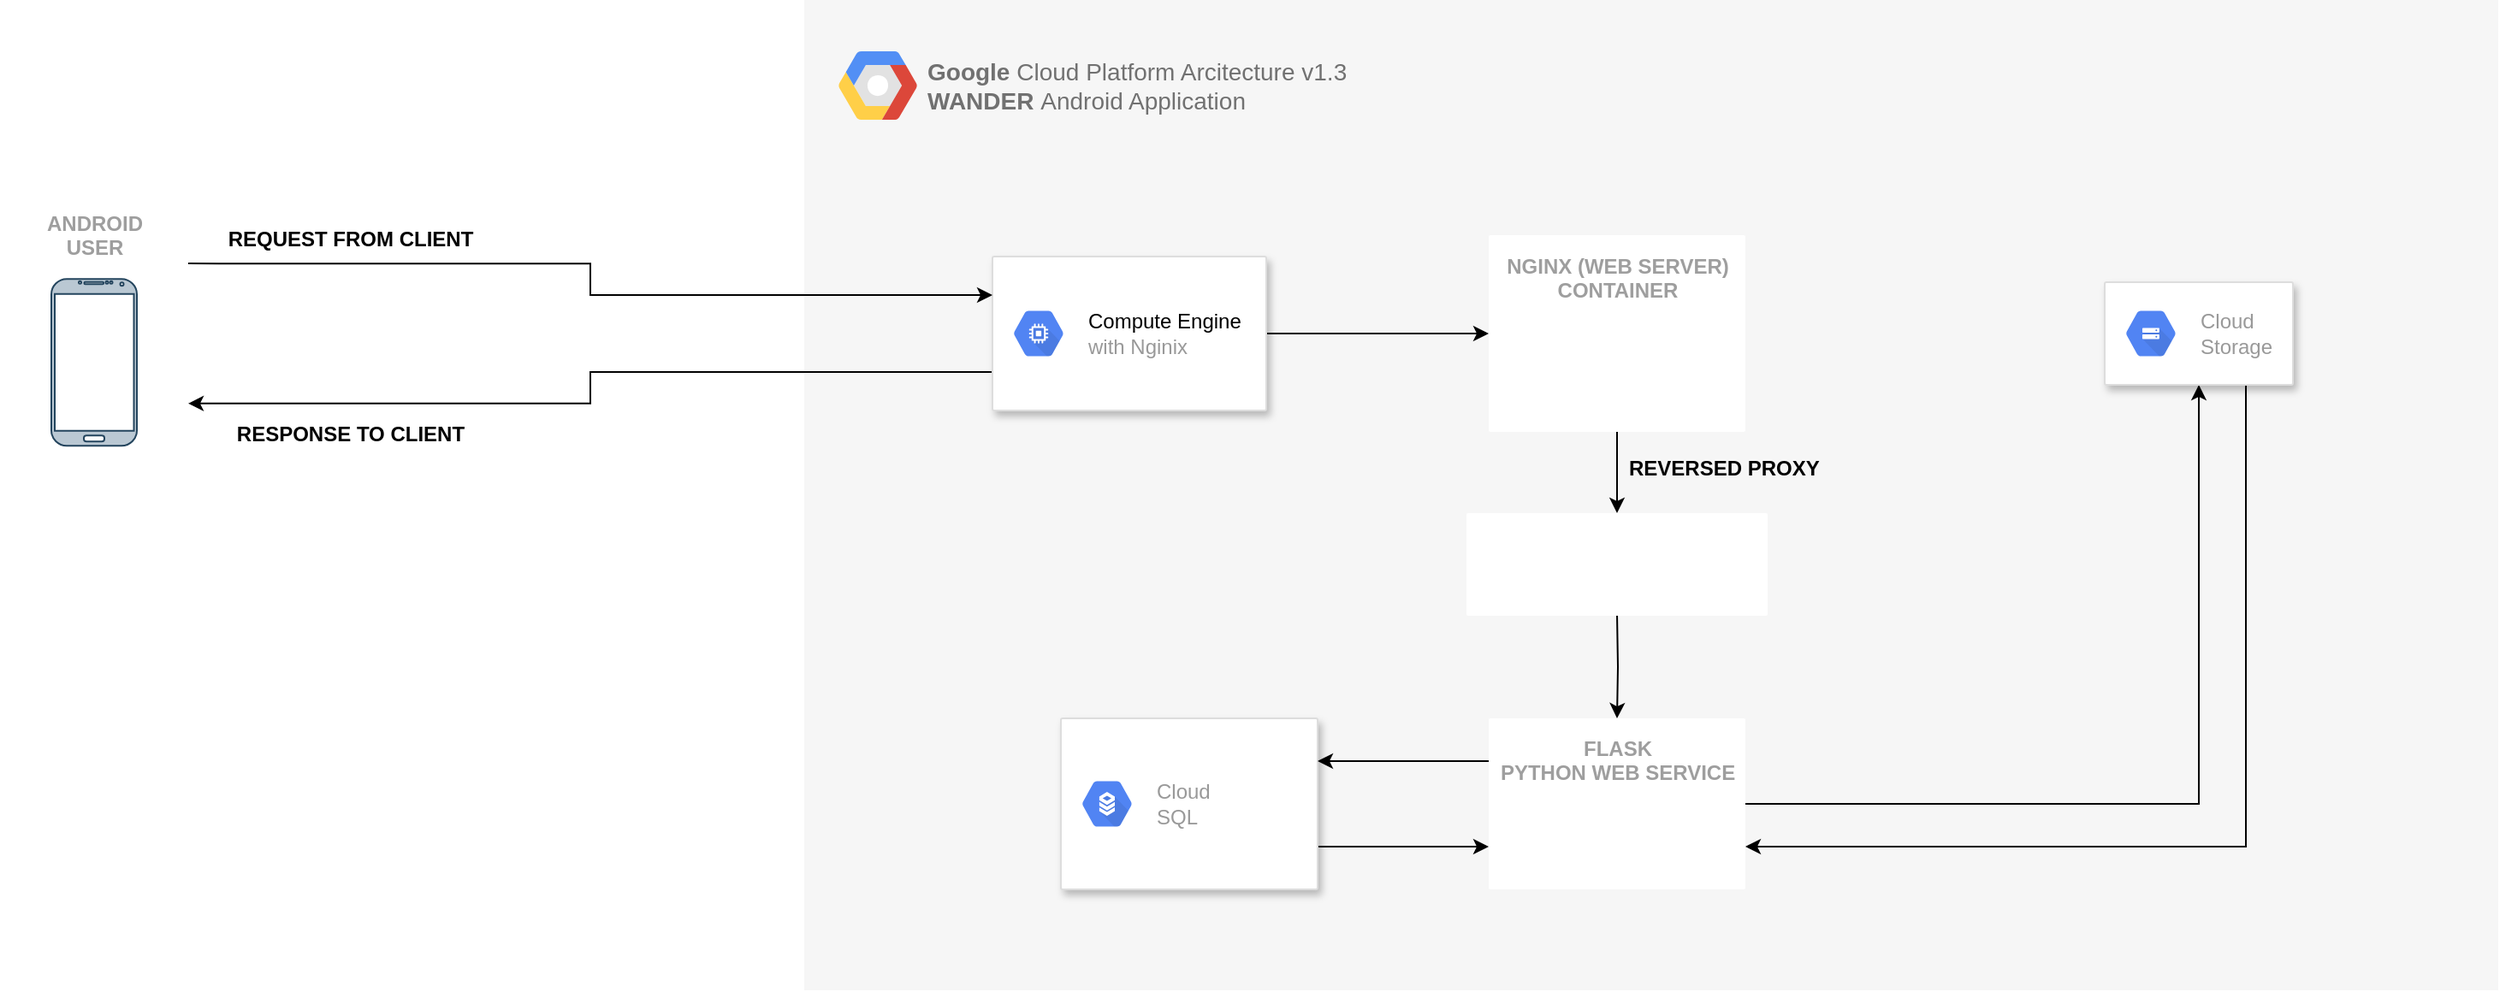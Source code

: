 <mxfile version="14.7.6" type="device"><diagram id="X4HXyc9LqBBzFezS3B1S" name="WANDER"><mxGraphModel dx="2333" dy="840" grid="1" gridSize="10" guides="1" tooltips="1" connect="1" arrows="1" fold="1" page="1" pageScale="1" pageWidth="850" pageHeight="1100" math="0" shadow="0"><root><mxCell id="0"/><mxCell id="1" parent="0"/><mxCell id="div7NzY2ALPQufXUs1AC-2" value="" style="fillColor=#F6F6F6;strokeColor=none;shadow=0;gradientColor=none;fontSize=14;align=left;spacing=10;fontColor=#717171;9E9E9E;verticalAlign=top;spacingTop=-4;fontStyle=0;spacingLeft=40;html=1;container=0;" parent="1" vertex="1"><mxGeometry x="80" y="20" width="990" height="579" as="geometry"/></mxCell><mxCell id="div7NzY2ALPQufXUs1AC-42" value="&lt;b&gt;REQUEST FROM CLIENT&lt;/b&gt;" style="text;html=1;strokeColor=none;fillColor=none;align=center;verticalAlign=middle;whiteSpace=wrap;rounded=0;" parent="1" vertex="1"><mxGeometry x="-260" y="150" width="150" height="20" as="geometry"/></mxCell><mxCell id="div7NzY2ALPQufXUs1AC-43" value="&lt;b&gt;RESPONSE TO CLIENT&lt;/b&gt;" style="text;html=1;strokeColor=none;fillColor=none;align=center;verticalAlign=middle;whiteSpace=wrap;rounded=0;" parent="1" vertex="1"><mxGeometry x="-260" y="264" width="150" height="20" as="geometry"/></mxCell><mxCell id="div7NzY2ALPQufXUs1AC-8" value="" style="group" parent="1" vertex="1" connectable="0"><mxGeometry x="-390" y="133.12" width="110" height="163.75" as="geometry"/></mxCell><mxCell id="div7NzY2ALPQufXUs1AC-9" value="&lt;b&gt;ANDROID&lt;br&gt;USER&lt;/b&gt;" style="points=[[0,0,0],[0.25,0,0],[0.5,0,0],[0.75,0,0],[1,0,0],[1,0.25,0],[1,0.5,0],[1,0.75,0],[1,1,0],[0.75,1,0],[0.5,1,0],[0.25,1,0],[0,1,0],[0,0.75,0],[0,0.5,0],[0,0.25,0]];rounded=1;absoluteArcSize=1;arcSize=2;html=1;strokeColor=none;gradientColor=none;shadow=0;dashed=0;fontSize=12;fontColor=#9E9E9E;align=center;verticalAlign=top;spacing=10;spacingTop=-4;" parent="div7NzY2ALPQufXUs1AC-8" vertex="1"><mxGeometry width="110" height="163.75" as="geometry"/></mxCell><mxCell id="div7NzY2ALPQufXUs1AC-10" value="" style="verticalLabelPosition=bottom;verticalAlign=top;html=1;shadow=0;dashed=0;strokeWidth=1;shape=mxgraph.android.phone2;strokeColor=#23445d;fillColor=#bac8d3;" parent="div7NzY2ALPQufXUs1AC-8" vertex="1"><mxGeometry x="30" y="50" width="50" height="97.5" as="geometry"/></mxCell><mxCell id="div7NzY2ALPQufXUs1AC-41" style="edgeStyle=orthogonalEdgeStyle;rounded=0;orthogonalLoop=1;jettySize=auto;html=1;exitX=0;exitY=0.75;exitDx=0;exitDy=0;entryX=1;entryY=0.75;entryDx=0;entryDy=0;entryPerimeter=0;" parent="1" source="div7NzY2ALPQufXUs1AC-31" target="div7NzY2ALPQufXUs1AC-9" edge="1"><mxGeometry x="100" y="20" as="geometry"/></mxCell><mxCell id="Yi5gXrFxcDznGQ_siURT-1" style="edgeStyle=orthogonalEdgeStyle;rounded=0;orthogonalLoop=1;jettySize=auto;html=1;" edge="1" parent="1" source="div7NzY2ALPQufXUs1AC-31" target="div7NzY2ALPQufXUs1AC-62"><mxGeometry relative="1" as="geometry"/></mxCell><mxCell id="div7NzY2ALPQufXUs1AC-31" value="" style="strokeColor=#dddddd;shadow=1;strokeWidth=1;rounded=1;absoluteArcSize=1;arcSize=2;" parent="1" vertex="1"><mxGeometry x="190" y="170" width="160" height="90" as="geometry"/></mxCell><mxCell id="div7NzY2ALPQufXUs1AC-32" value="&lt;font color=&quot;#000000&quot;&gt;Compute Engine&lt;/font&gt;&lt;br&gt;with Nginix" style="dashed=0;connectable=0;html=1;fillColor=#5184F3;strokeColor=none;shape=mxgraph.gcp2.hexIcon;prIcon=compute_engine;part=1;labelPosition=right;verticalLabelPosition=middle;align=left;verticalAlign=middle;spacingLeft=5;fontColor=#999999;fontSize=12;" parent="div7NzY2ALPQufXUs1AC-31" vertex="1"><mxGeometry y="0.5" width="44" height="39" relative="1" as="geometry"><mxPoint x="5" y="-19.5" as="offset"/></mxGeometry></mxCell><mxCell id="div7NzY2ALPQufXUs1AC-40" style="edgeStyle=orthogonalEdgeStyle;rounded=0;orthogonalLoop=1;jettySize=auto;html=1;exitX=1;exitY=0.25;exitDx=0;exitDy=0;exitPerimeter=0;entryX=0;entryY=0.25;entryDx=0;entryDy=0;" parent="1" source="div7NzY2ALPQufXUs1AC-9" target="div7NzY2ALPQufXUs1AC-31" edge="1"><mxGeometry x="100" y="20" as="geometry"/></mxCell><mxCell id="div7NzY2ALPQufXUs1AC-60" value="" style="group" parent="1" vertex="1" connectable="0"><mxGeometry x="480" y="440" width="150" height="100" as="geometry"/></mxCell><mxCell id="div7NzY2ALPQufXUs1AC-58" value="&lt;b&gt;FLASK&lt;br&gt;PYTHON WEB SERVICE&lt;/b&gt;" style="points=[[0,0,0],[0.25,0,0],[0.5,0,0],[0.75,0,0],[1,0,0],[1,0.25,0],[1,0.5,0],[1,0.75,0],[1,1,0],[0.75,1,0],[0.5,1,0],[0.25,1,0],[0,1,0],[0,0.75,0],[0,0.5,0],[0,0.25,0]];rounded=1;absoluteArcSize=1;arcSize=2;html=1;strokeColor=none;gradientColor=none;shadow=0;dashed=0;fontSize=12;fontColor=#9E9E9E;align=center;verticalAlign=top;spacing=10;spacingTop=-4;" parent="div7NzY2ALPQufXUs1AC-60" vertex="1"><mxGeometry width="150" height="100" as="geometry"/></mxCell><mxCell id="div7NzY2ALPQufXUs1AC-45" value="" style="shape=image;html=1;verticalAlign=top;verticalLabelPosition=bottom;labelBackgroundColor=#ffffff;imageAspect=0;aspect=fixed;image=https://cdn4.iconfinder.com/data/icons/logos-brands-5/24/flask-128.png" parent="div7NzY2ALPQufXUs1AC-60" vertex="1"><mxGeometry x="51.375" y="43" width="47.25" height="47.25" as="geometry"/></mxCell><mxCell id="div7NzY2ALPQufXUs1AC-65" value="" style="group" parent="1" vertex="1" connectable="0"><mxGeometry x="480" y="157.5" width="150" height="115" as="geometry"/></mxCell><mxCell id="div7NzY2ALPQufXUs1AC-62" value="&lt;b&gt;NGINX (WEB SERVER)&lt;br&gt;CONTAINER&lt;/b&gt;" style="points=[[0,0,0],[0.25,0,0],[0.5,0,0],[0.75,0,0],[1,0,0],[1,0.25,0],[1,0.5,0],[1,0.75,0],[1,1,0],[0.75,1,0],[0.5,1,0],[0.25,1,0],[0,1,0],[0,0.75,0],[0,0.5,0],[0,0.25,0]];rounded=1;absoluteArcSize=1;arcSize=2;html=1;strokeColor=none;gradientColor=none;shadow=0;dashed=0;fontSize=12;fontColor=#9E9E9E;align=center;verticalAlign=top;spacing=10;spacingTop=-4;" parent="div7NzY2ALPQufXUs1AC-65" vertex="1"><mxGeometry width="150" height="115" as="geometry"/></mxCell><mxCell id="div7NzY2ALPQufXUs1AC-64" value="" style="shape=image;html=1;verticalAlign=top;verticalLabelPosition=bottom;labelBackgroundColor=#ffffff;imageAspect=0;aspect=fixed;image=https://cdn4.iconfinder.com/data/icons/logos-brands-5/24/nginx-128.png" parent="div7NzY2ALPQufXUs1AC-65" vertex="1"><mxGeometry x="46" y="45" width="58" height="58" as="geometry"/></mxCell><mxCell id="div7NzY2ALPQufXUs1AC-69" style="edgeStyle=orthogonalEdgeStyle;rounded=0;orthogonalLoop=1;jettySize=auto;html=1;entryX=0.5;entryY=0;entryDx=0;entryDy=0;entryPerimeter=0;" parent="1" target="div7NzY2ALPQufXUs1AC-58" edge="1"><mxGeometry relative="1" as="geometry"><mxPoint x="555" y="378.694" as="sourcePoint"/></mxGeometry></mxCell><mxCell id="div7NzY2ALPQufXUs1AC-72" value="&lt;b&gt;REVERSED PROXY&lt;/b&gt;" style="text;html=1;strokeColor=none;fillColor=none;align=left;verticalAlign=middle;whiteSpace=wrap;rounded=0;" parent="1" vertex="1"><mxGeometry x="560" y="284" width="150" height="20" as="geometry"/></mxCell><mxCell id="div7NzY2ALPQufXUs1AC-74" style="edgeStyle=orthogonalEdgeStyle;rounded=0;orthogonalLoop=1;jettySize=auto;html=1;entryX=0.5;entryY=0;entryDx=0;entryDy=0;entryPerimeter=0;" parent="1" source="div7NzY2ALPQufXUs1AC-62" target="div7NzY2ALPQufXUs1AC-55" edge="1"><mxGeometry relative="1" as="geometry"/></mxCell><mxCell id="div7NzY2ALPQufXUs1AC-81" style="edgeStyle=orthogonalEdgeStyle;rounded=0;orthogonalLoop=1;jettySize=auto;html=1;entryX=0.5;entryY=1;entryDx=0;entryDy=0;" parent="1" source="div7NzY2ALPQufXUs1AC-58" target="Yi5gXrFxcDznGQ_siURT-7" edge="1"><mxGeometry relative="1" as="geometry"><mxPoint x="900" y="235" as="targetPoint"/></mxGeometry></mxCell><mxCell id="div7NzY2ALPQufXUs1AC-104" value="" style="group" parent="1" vertex="1" connectable="0"><mxGeometry x="110" y="60" width="290" height="40" as="geometry"/></mxCell><mxCell id="div7NzY2ALPQufXUs1AC-3" value="" style="shape=mxgraph.gcp2.google_cloud_platform;fillColor=#F6F6F6;strokeColor=none;shadow=0;gradientColor=none;" parent="div7NzY2ALPQufXUs1AC-104" vertex="1"><mxGeometry x="-10" y="-10" width="46" height="40" as="geometry"><mxPoint x="10" y="10" as="offset"/></mxGeometry></mxCell><mxCell id="div7NzY2ALPQufXUs1AC-49" value="&lt;b style=&quot;color: rgb(113 , 113 , 113) ; font-size: 14px&quot;&gt;Google&amp;nbsp;&lt;/b&gt;&lt;span style=&quot;color: rgb(113 , 113 , 113) ; font-size: 14px&quot;&gt;Cloud Platform A&lt;/span&gt;&lt;font color=&quot;#717171&quot;&gt;&lt;span style=&quot;font-size: 14px&quot;&gt;rcitecture v1.3&lt;/span&gt;&lt;/font&gt;&lt;br style=&quot;color: rgb(113 , 113 , 113) ; font-size: 14px&quot;&gt;&lt;b style=&quot;color: rgb(113 , 113 , 113) ; font-size: 14px&quot;&gt;WANDER&amp;nbsp;&lt;/b&gt;&lt;span style=&quot;color: rgb(113 , 113 , 113) ; font-size: 14px&quot;&gt;Android Application&lt;/span&gt;" style="text;html=1;strokeColor=none;fillColor=none;align=left;verticalAlign=middle;whiteSpace=wrap;rounded=0;" parent="div7NzY2ALPQufXUs1AC-104" vertex="1"><mxGeometry x="40" width="250" height="20" as="geometry"/></mxCell><mxCell id="div7NzY2ALPQufXUs1AC-55" value="" style="points=[[0,0,0],[0.25,0,0],[0.5,0,0],[0.75,0,0],[1,0,0],[1,0.25,0],[1,0.5,0],[1,0.75,0],[1,1,0],[0.75,1,0],[0.5,1,0],[0.25,1,0],[0,1,0],[0,0.75,0],[0,0.5,0],[0,0.25,0]];rounded=1;absoluteArcSize=1;arcSize=2;html=1;strokeColor=none;gradientColor=none;shadow=0;dashed=0;fontSize=12;fontColor=#9E9E9E;align=center;verticalAlign=top;spacing=10;spacingTop=-4;" parent="1" vertex="1"><mxGeometry x="466.96" y="320" width="176.08" height="60.0" as="geometry"/></mxCell><mxCell id="Yi5gXrFxcDznGQ_siURT-2" value="" style="shape=image;verticalLabelPosition=bottom;labelBackgroundColor=#ffffff;verticalAlign=top;aspect=fixed;imageAspect=0;image=https://www.fullstackpython.com/img/logos/uwsgi.png;" vertex="1" parent="1"><mxGeometry x="489.4" y="326.65" width="131.21" height="46.69" as="geometry"/></mxCell><mxCell id="Yi5gXrFxcDznGQ_siURT-13" style="edgeStyle=orthogonalEdgeStyle;rounded=0;orthogonalLoop=1;jettySize=auto;html=1;exitX=1;exitY=0.75;exitDx=0;exitDy=0;entryX=0;entryY=0.75;entryDx=0;entryDy=0;entryPerimeter=0;" edge="1" parent="1" source="Yi5gXrFxcDznGQ_siURT-5" target="div7NzY2ALPQufXUs1AC-58"><mxGeometry relative="1" as="geometry"/></mxCell><mxCell id="Yi5gXrFxcDznGQ_siURT-5" value="" style="strokeColor=#dddddd;shadow=1;strokeWidth=1;rounded=1;absoluteArcSize=1;arcSize=2;" vertex="1" parent="1"><mxGeometry x="230" y="440" width="150" height="100" as="geometry"/></mxCell><mxCell id="Yi5gXrFxcDznGQ_siURT-6" value="Cloud&#10;SQL" style="dashed=0;connectable=0;html=1;fillColor=#5184F3;strokeColor=none;shape=mxgraph.gcp2.hexIcon;prIcon=cloud_sql;part=1;labelPosition=right;verticalLabelPosition=middle;align=left;verticalAlign=middle;spacingLeft=5;fontColor=#999999;fontSize=12;" vertex="1" parent="Yi5gXrFxcDznGQ_siURT-5"><mxGeometry y="0.5" width="44" height="39" relative="1" as="geometry"><mxPoint x="5" y="-19.5" as="offset"/></mxGeometry></mxCell><mxCell id="Yi5gXrFxcDznGQ_siURT-9" style="edgeStyle=orthogonalEdgeStyle;rounded=0;orthogonalLoop=1;jettySize=auto;html=1;exitX=0.75;exitY=1;exitDx=0;exitDy=0;entryX=1;entryY=0.75;entryDx=0;entryDy=0;entryPerimeter=0;" edge="1" parent="1" source="Yi5gXrFxcDznGQ_siURT-7" target="div7NzY2ALPQufXUs1AC-58"><mxGeometry relative="1" as="geometry"/></mxCell><mxCell id="Yi5gXrFxcDznGQ_siURT-7" value="" style="strokeColor=#dddddd;shadow=1;strokeWidth=1;rounded=1;absoluteArcSize=1;arcSize=2;" vertex="1" parent="1"><mxGeometry x="840" y="185" width="110" height="60" as="geometry"/></mxCell><mxCell id="Yi5gXrFxcDznGQ_siURT-8" value="Cloud&#10;Storage" style="dashed=0;connectable=0;html=1;fillColor=#5184F3;strokeColor=none;shape=mxgraph.gcp2.hexIcon;prIcon=cloud_storage;part=1;labelPosition=right;verticalLabelPosition=middle;align=left;verticalAlign=middle;spacingLeft=5;fontColor=#999999;fontSize=12;" vertex="1" parent="Yi5gXrFxcDznGQ_siURT-7"><mxGeometry y="0.5" width="44" height="39" relative="1" as="geometry"><mxPoint x="5" y="-19.5" as="offset"/></mxGeometry></mxCell><mxCell id="Yi5gXrFxcDznGQ_siURT-12" style="edgeStyle=orthogonalEdgeStyle;rounded=0;orthogonalLoop=1;jettySize=auto;html=1;exitX=0;exitY=0.25;exitDx=0;exitDy=0;exitPerimeter=0;entryX=1;entryY=0.25;entryDx=0;entryDy=0;" edge="1" parent="1" source="div7NzY2ALPQufXUs1AC-58" target="Yi5gXrFxcDznGQ_siURT-5"><mxGeometry relative="1" as="geometry"/></mxCell></root></mxGraphModel></diagram></mxfile>